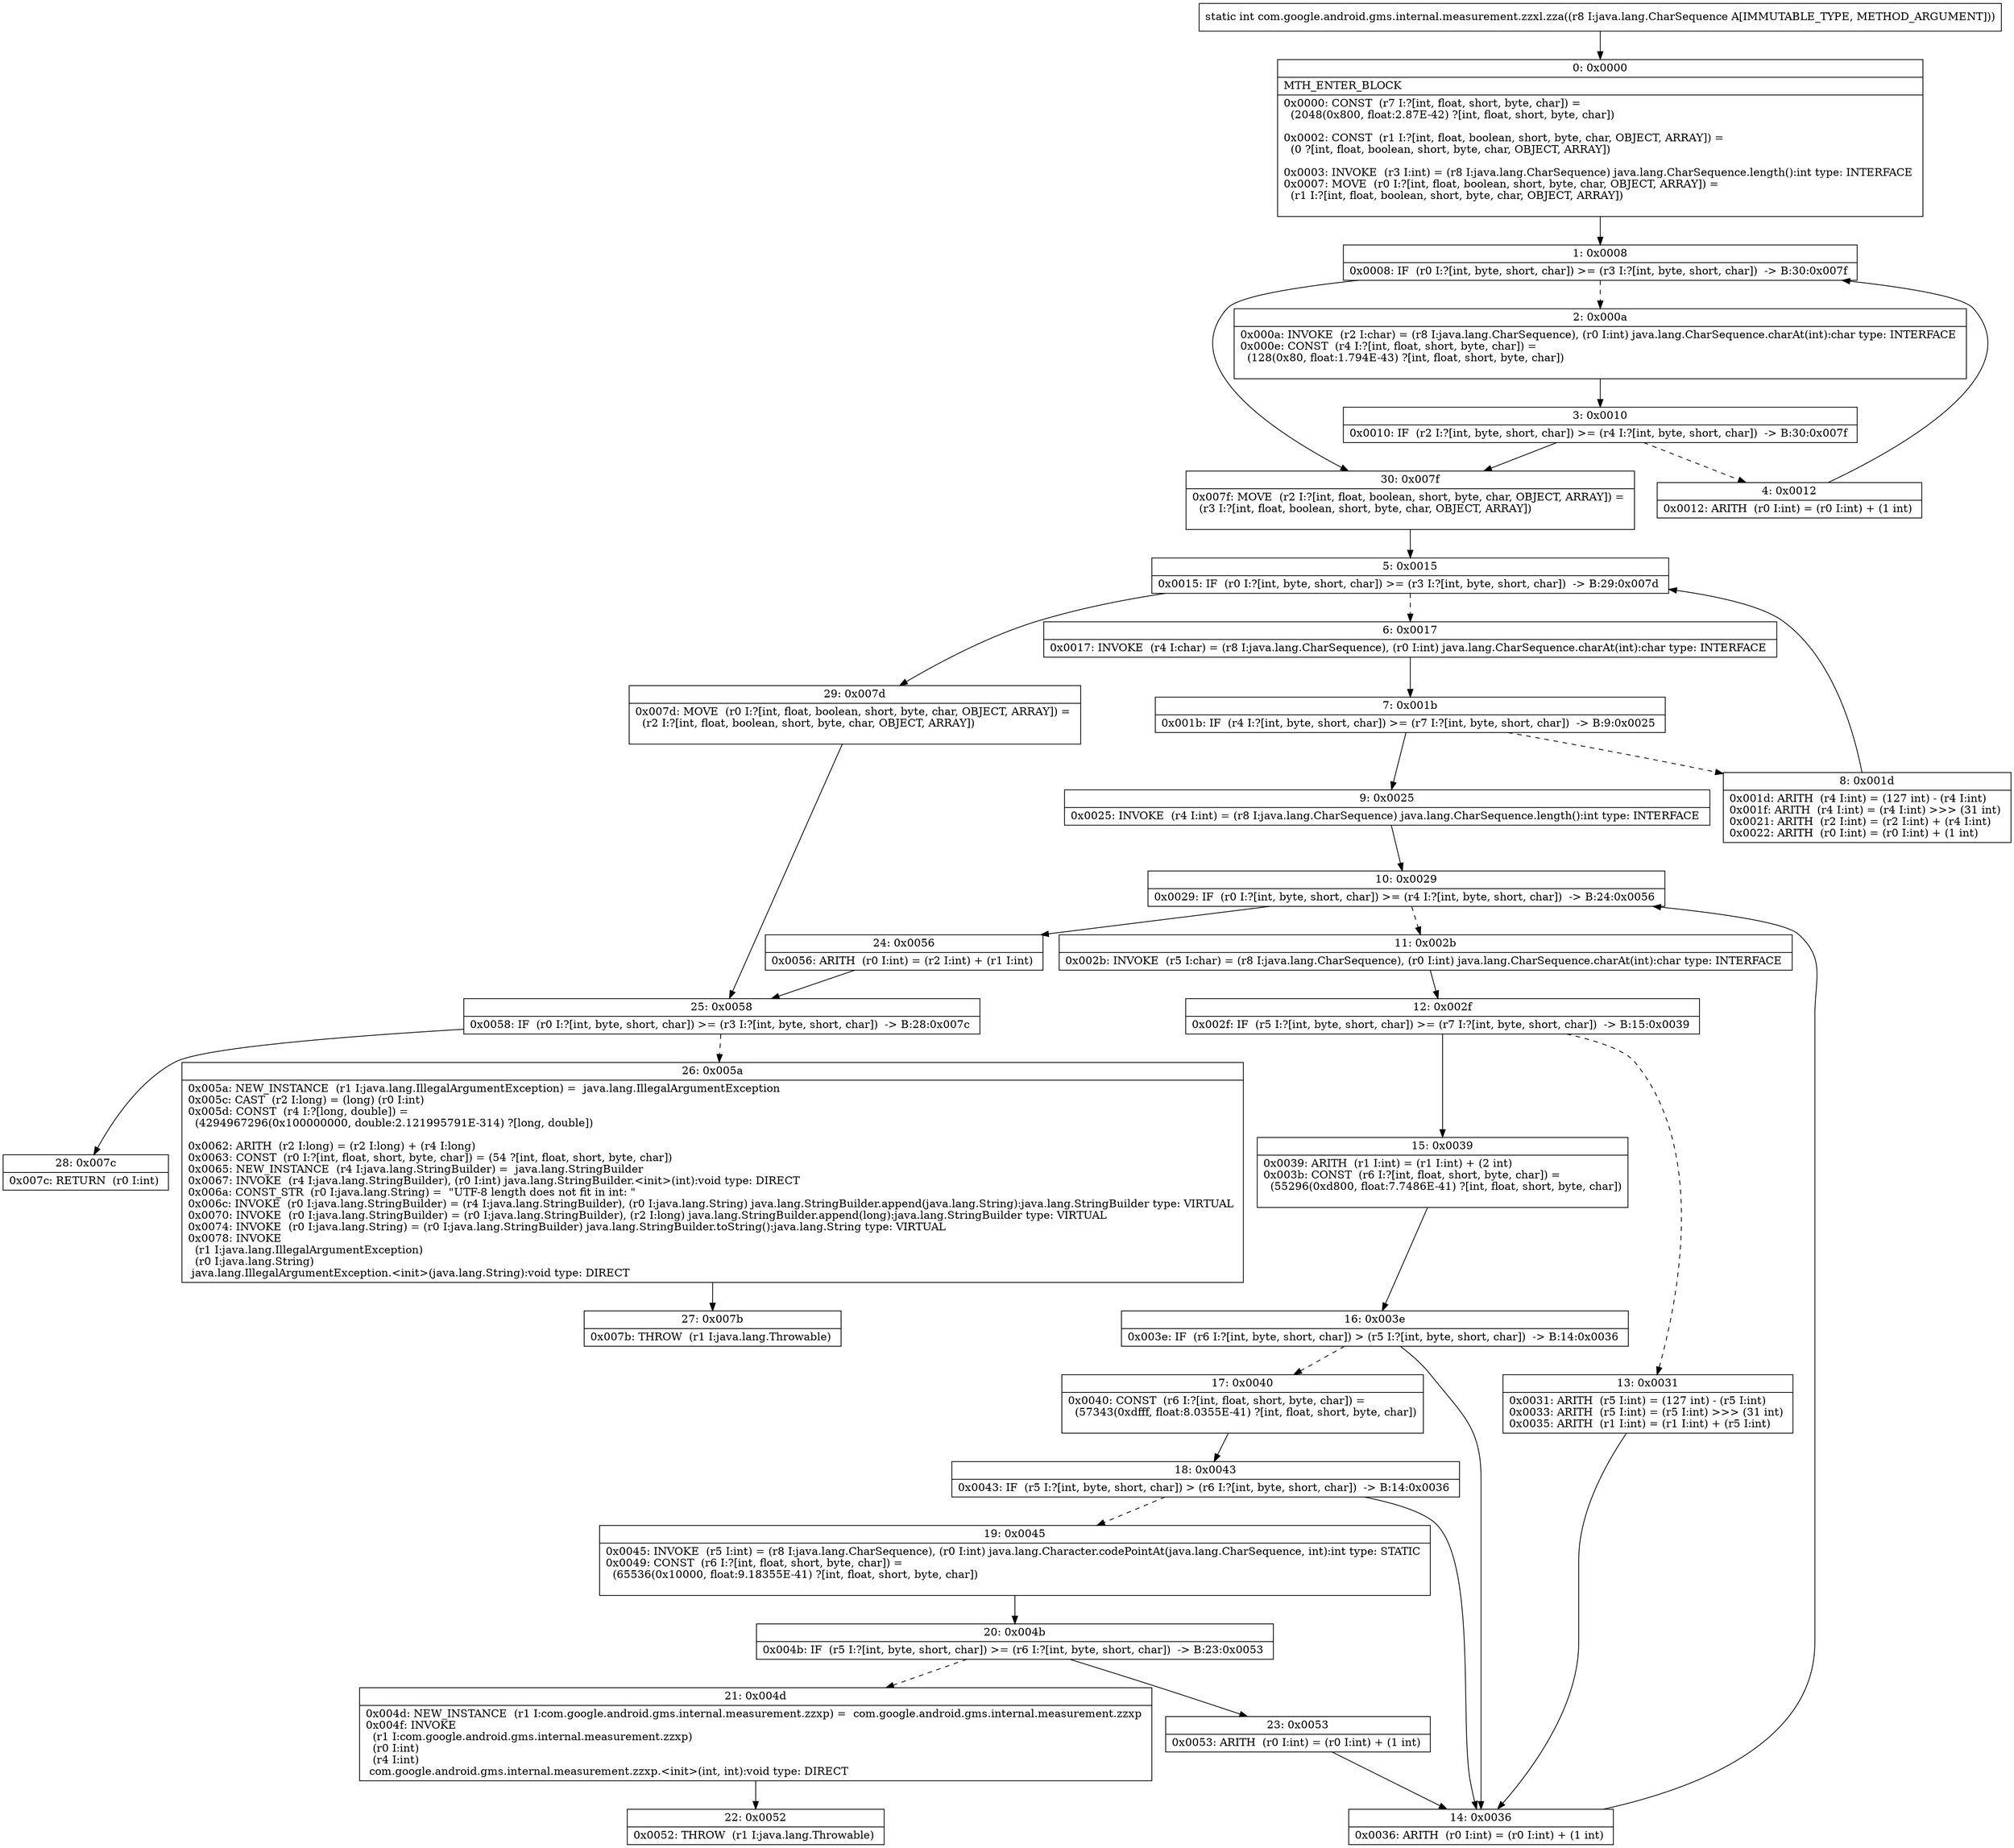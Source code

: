 digraph "CFG forcom.google.android.gms.internal.measurement.zzxl.zza(Ljava\/lang\/CharSequence;)I" {
Node_0 [shape=record,label="{0\:\ 0x0000|MTH_ENTER_BLOCK\l|0x0000: CONST  (r7 I:?[int, float, short, byte, char]) = \l  (2048(0x800, float:2.87E\-42) ?[int, float, short, byte, char])\l \l0x0002: CONST  (r1 I:?[int, float, boolean, short, byte, char, OBJECT, ARRAY]) = \l  (0 ?[int, float, boolean, short, byte, char, OBJECT, ARRAY])\l \l0x0003: INVOKE  (r3 I:int) = (r8 I:java.lang.CharSequence) java.lang.CharSequence.length():int type: INTERFACE \l0x0007: MOVE  (r0 I:?[int, float, boolean, short, byte, char, OBJECT, ARRAY]) = \l  (r1 I:?[int, float, boolean, short, byte, char, OBJECT, ARRAY])\l \l}"];
Node_1 [shape=record,label="{1\:\ 0x0008|0x0008: IF  (r0 I:?[int, byte, short, char]) \>= (r3 I:?[int, byte, short, char])  \-\> B:30:0x007f \l}"];
Node_2 [shape=record,label="{2\:\ 0x000a|0x000a: INVOKE  (r2 I:char) = (r8 I:java.lang.CharSequence), (r0 I:int) java.lang.CharSequence.charAt(int):char type: INTERFACE \l0x000e: CONST  (r4 I:?[int, float, short, byte, char]) = \l  (128(0x80, float:1.794E\-43) ?[int, float, short, byte, char])\l \l}"];
Node_3 [shape=record,label="{3\:\ 0x0010|0x0010: IF  (r2 I:?[int, byte, short, char]) \>= (r4 I:?[int, byte, short, char])  \-\> B:30:0x007f \l}"];
Node_4 [shape=record,label="{4\:\ 0x0012|0x0012: ARITH  (r0 I:int) = (r0 I:int) + (1 int) \l}"];
Node_5 [shape=record,label="{5\:\ 0x0015|0x0015: IF  (r0 I:?[int, byte, short, char]) \>= (r3 I:?[int, byte, short, char])  \-\> B:29:0x007d \l}"];
Node_6 [shape=record,label="{6\:\ 0x0017|0x0017: INVOKE  (r4 I:char) = (r8 I:java.lang.CharSequence), (r0 I:int) java.lang.CharSequence.charAt(int):char type: INTERFACE \l}"];
Node_7 [shape=record,label="{7\:\ 0x001b|0x001b: IF  (r4 I:?[int, byte, short, char]) \>= (r7 I:?[int, byte, short, char])  \-\> B:9:0x0025 \l}"];
Node_8 [shape=record,label="{8\:\ 0x001d|0x001d: ARITH  (r4 I:int) = (127 int) \- (r4 I:int) \l0x001f: ARITH  (r4 I:int) = (r4 I:int) \>\>\> (31 int) \l0x0021: ARITH  (r2 I:int) = (r2 I:int) + (r4 I:int) \l0x0022: ARITH  (r0 I:int) = (r0 I:int) + (1 int) \l}"];
Node_9 [shape=record,label="{9\:\ 0x0025|0x0025: INVOKE  (r4 I:int) = (r8 I:java.lang.CharSequence) java.lang.CharSequence.length():int type: INTERFACE \l}"];
Node_10 [shape=record,label="{10\:\ 0x0029|0x0029: IF  (r0 I:?[int, byte, short, char]) \>= (r4 I:?[int, byte, short, char])  \-\> B:24:0x0056 \l}"];
Node_11 [shape=record,label="{11\:\ 0x002b|0x002b: INVOKE  (r5 I:char) = (r8 I:java.lang.CharSequence), (r0 I:int) java.lang.CharSequence.charAt(int):char type: INTERFACE \l}"];
Node_12 [shape=record,label="{12\:\ 0x002f|0x002f: IF  (r5 I:?[int, byte, short, char]) \>= (r7 I:?[int, byte, short, char])  \-\> B:15:0x0039 \l}"];
Node_13 [shape=record,label="{13\:\ 0x0031|0x0031: ARITH  (r5 I:int) = (127 int) \- (r5 I:int) \l0x0033: ARITH  (r5 I:int) = (r5 I:int) \>\>\> (31 int) \l0x0035: ARITH  (r1 I:int) = (r1 I:int) + (r5 I:int) \l}"];
Node_14 [shape=record,label="{14\:\ 0x0036|0x0036: ARITH  (r0 I:int) = (r0 I:int) + (1 int) \l}"];
Node_15 [shape=record,label="{15\:\ 0x0039|0x0039: ARITH  (r1 I:int) = (r1 I:int) + (2 int) \l0x003b: CONST  (r6 I:?[int, float, short, byte, char]) = \l  (55296(0xd800, float:7.7486E\-41) ?[int, float, short, byte, char])\l \l}"];
Node_16 [shape=record,label="{16\:\ 0x003e|0x003e: IF  (r6 I:?[int, byte, short, char]) \> (r5 I:?[int, byte, short, char])  \-\> B:14:0x0036 \l}"];
Node_17 [shape=record,label="{17\:\ 0x0040|0x0040: CONST  (r6 I:?[int, float, short, byte, char]) = \l  (57343(0xdfff, float:8.0355E\-41) ?[int, float, short, byte, char])\l \l}"];
Node_18 [shape=record,label="{18\:\ 0x0043|0x0043: IF  (r5 I:?[int, byte, short, char]) \> (r6 I:?[int, byte, short, char])  \-\> B:14:0x0036 \l}"];
Node_19 [shape=record,label="{19\:\ 0x0045|0x0045: INVOKE  (r5 I:int) = (r8 I:java.lang.CharSequence), (r0 I:int) java.lang.Character.codePointAt(java.lang.CharSequence, int):int type: STATIC \l0x0049: CONST  (r6 I:?[int, float, short, byte, char]) = \l  (65536(0x10000, float:9.18355E\-41) ?[int, float, short, byte, char])\l \l}"];
Node_20 [shape=record,label="{20\:\ 0x004b|0x004b: IF  (r5 I:?[int, byte, short, char]) \>= (r6 I:?[int, byte, short, char])  \-\> B:23:0x0053 \l}"];
Node_21 [shape=record,label="{21\:\ 0x004d|0x004d: NEW_INSTANCE  (r1 I:com.google.android.gms.internal.measurement.zzxp) =  com.google.android.gms.internal.measurement.zzxp \l0x004f: INVOKE  \l  (r1 I:com.google.android.gms.internal.measurement.zzxp)\l  (r0 I:int)\l  (r4 I:int)\l com.google.android.gms.internal.measurement.zzxp.\<init\>(int, int):void type: DIRECT \l}"];
Node_22 [shape=record,label="{22\:\ 0x0052|0x0052: THROW  (r1 I:java.lang.Throwable) \l}"];
Node_23 [shape=record,label="{23\:\ 0x0053|0x0053: ARITH  (r0 I:int) = (r0 I:int) + (1 int) \l}"];
Node_24 [shape=record,label="{24\:\ 0x0056|0x0056: ARITH  (r0 I:int) = (r2 I:int) + (r1 I:int) \l}"];
Node_25 [shape=record,label="{25\:\ 0x0058|0x0058: IF  (r0 I:?[int, byte, short, char]) \>= (r3 I:?[int, byte, short, char])  \-\> B:28:0x007c \l}"];
Node_26 [shape=record,label="{26\:\ 0x005a|0x005a: NEW_INSTANCE  (r1 I:java.lang.IllegalArgumentException) =  java.lang.IllegalArgumentException \l0x005c: CAST  (r2 I:long) = (long) (r0 I:int) \l0x005d: CONST  (r4 I:?[long, double]) = \l  (4294967296(0x100000000, double:2.121995791E\-314) ?[long, double])\l \l0x0062: ARITH  (r2 I:long) = (r2 I:long) + (r4 I:long) \l0x0063: CONST  (r0 I:?[int, float, short, byte, char]) = (54 ?[int, float, short, byte, char]) \l0x0065: NEW_INSTANCE  (r4 I:java.lang.StringBuilder) =  java.lang.StringBuilder \l0x0067: INVOKE  (r4 I:java.lang.StringBuilder), (r0 I:int) java.lang.StringBuilder.\<init\>(int):void type: DIRECT \l0x006a: CONST_STR  (r0 I:java.lang.String) =  \"UTF\-8 length does not fit in int: \" \l0x006c: INVOKE  (r0 I:java.lang.StringBuilder) = (r4 I:java.lang.StringBuilder), (r0 I:java.lang.String) java.lang.StringBuilder.append(java.lang.String):java.lang.StringBuilder type: VIRTUAL \l0x0070: INVOKE  (r0 I:java.lang.StringBuilder) = (r0 I:java.lang.StringBuilder), (r2 I:long) java.lang.StringBuilder.append(long):java.lang.StringBuilder type: VIRTUAL \l0x0074: INVOKE  (r0 I:java.lang.String) = (r0 I:java.lang.StringBuilder) java.lang.StringBuilder.toString():java.lang.String type: VIRTUAL \l0x0078: INVOKE  \l  (r1 I:java.lang.IllegalArgumentException)\l  (r0 I:java.lang.String)\l java.lang.IllegalArgumentException.\<init\>(java.lang.String):void type: DIRECT \l}"];
Node_27 [shape=record,label="{27\:\ 0x007b|0x007b: THROW  (r1 I:java.lang.Throwable) \l}"];
Node_28 [shape=record,label="{28\:\ 0x007c|0x007c: RETURN  (r0 I:int) \l}"];
Node_29 [shape=record,label="{29\:\ 0x007d|0x007d: MOVE  (r0 I:?[int, float, boolean, short, byte, char, OBJECT, ARRAY]) = \l  (r2 I:?[int, float, boolean, short, byte, char, OBJECT, ARRAY])\l \l}"];
Node_30 [shape=record,label="{30\:\ 0x007f|0x007f: MOVE  (r2 I:?[int, float, boolean, short, byte, char, OBJECT, ARRAY]) = \l  (r3 I:?[int, float, boolean, short, byte, char, OBJECT, ARRAY])\l \l}"];
MethodNode[shape=record,label="{static int com.google.android.gms.internal.measurement.zzxl.zza((r8 I:java.lang.CharSequence A[IMMUTABLE_TYPE, METHOD_ARGUMENT])) }"];
MethodNode -> Node_0;
Node_0 -> Node_1;
Node_1 -> Node_2[style=dashed];
Node_1 -> Node_30;
Node_2 -> Node_3;
Node_3 -> Node_4[style=dashed];
Node_3 -> Node_30;
Node_4 -> Node_1;
Node_5 -> Node_6[style=dashed];
Node_5 -> Node_29;
Node_6 -> Node_7;
Node_7 -> Node_8[style=dashed];
Node_7 -> Node_9;
Node_8 -> Node_5;
Node_9 -> Node_10;
Node_10 -> Node_11[style=dashed];
Node_10 -> Node_24;
Node_11 -> Node_12;
Node_12 -> Node_13[style=dashed];
Node_12 -> Node_15;
Node_13 -> Node_14;
Node_14 -> Node_10;
Node_15 -> Node_16;
Node_16 -> Node_14;
Node_16 -> Node_17[style=dashed];
Node_17 -> Node_18;
Node_18 -> Node_14;
Node_18 -> Node_19[style=dashed];
Node_19 -> Node_20;
Node_20 -> Node_21[style=dashed];
Node_20 -> Node_23;
Node_21 -> Node_22;
Node_23 -> Node_14;
Node_24 -> Node_25;
Node_25 -> Node_26[style=dashed];
Node_25 -> Node_28;
Node_26 -> Node_27;
Node_29 -> Node_25;
Node_30 -> Node_5;
}

